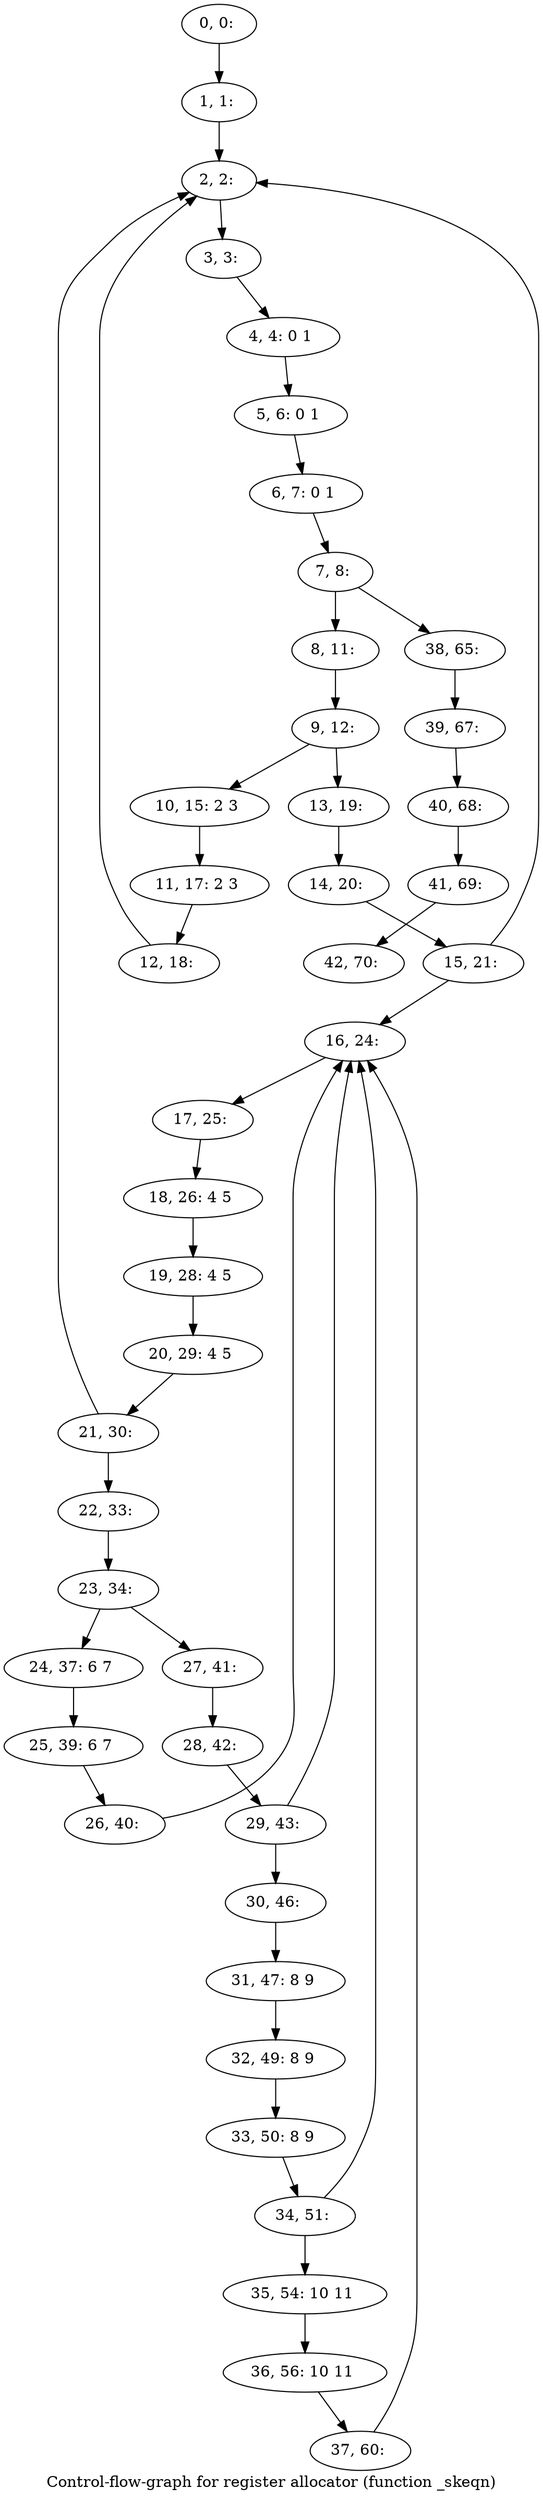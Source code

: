 digraph G {
graph [label="Control-flow-graph for register allocator (function _skeqn)"]
0[label="0, 0: "];
1[label="1, 1: "];
2[label="2, 2: "];
3[label="3, 3: "];
4[label="4, 4: 0 1 "];
5[label="5, 6: 0 1 "];
6[label="6, 7: 0 1 "];
7[label="7, 8: "];
8[label="8, 11: "];
9[label="9, 12: "];
10[label="10, 15: 2 3 "];
11[label="11, 17: 2 3 "];
12[label="12, 18: "];
13[label="13, 19: "];
14[label="14, 20: "];
15[label="15, 21: "];
16[label="16, 24: "];
17[label="17, 25: "];
18[label="18, 26: 4 5 "];
19[label="19, 28: 4 5 "];
20[label="20, 29: 4 5 "];
21[label="21, 30: "];
22[label="22, 33: "];
23[label="23, 34: "];
24[label="24, 37: 6 7 "];
25[label="25, 39: 6 7 "];
26[label="26, 40: "];
27[label="27, 41: "];
28[label="28, 42: "];
29[label="29, 43: "];
30[label="30, 46: "];
31[label="31, 47: 8 9 "];
32[label="32, 49: 8 9 "];
33[label="33, 50: 8 9 "];
34[label="34, 51: "];
35[label="35, 54: 10 11 "];
36[label="36, 56: 10 11 "];
37[label="37, 60: "];
38[label="38, 65: "];
39[label="39, 67: "];
40[label="40, 68: "];
41[label="41, 69: "];
42[label="42, 70: "];
0->1 ;
1->2 ;
2->3 ;
3->4 ;
4->5 ;
5->6 ;
6->7 ;
7->8 ;
7->38 ;
8->9 ;
9->10 ;
9->13 ;
10->11 ;
11->12 ;
12->2 ;
13->14 ;
14->15 ;
15->16 ;
15->2 ;
16->17 ;
17->18 ;
18->19 ;
19->20 ;
20->21 ;
21->22 ;
21->2 ;
22->23 ;
23->24 ;
23->27 ;
24->25 ;
25->26 ;
26->16 ;
27->28 ;
28->29 ;
29->30 ;
29->16 ;
30->31 ;
31->32 ;
32->33 ;
33->34 ;
34->35 ;
34->16 ;
35->36 ;
36->37 ;
37->16 ;
38->39 ;
39->40 ;
40->41 ;
41->42 ;
}
